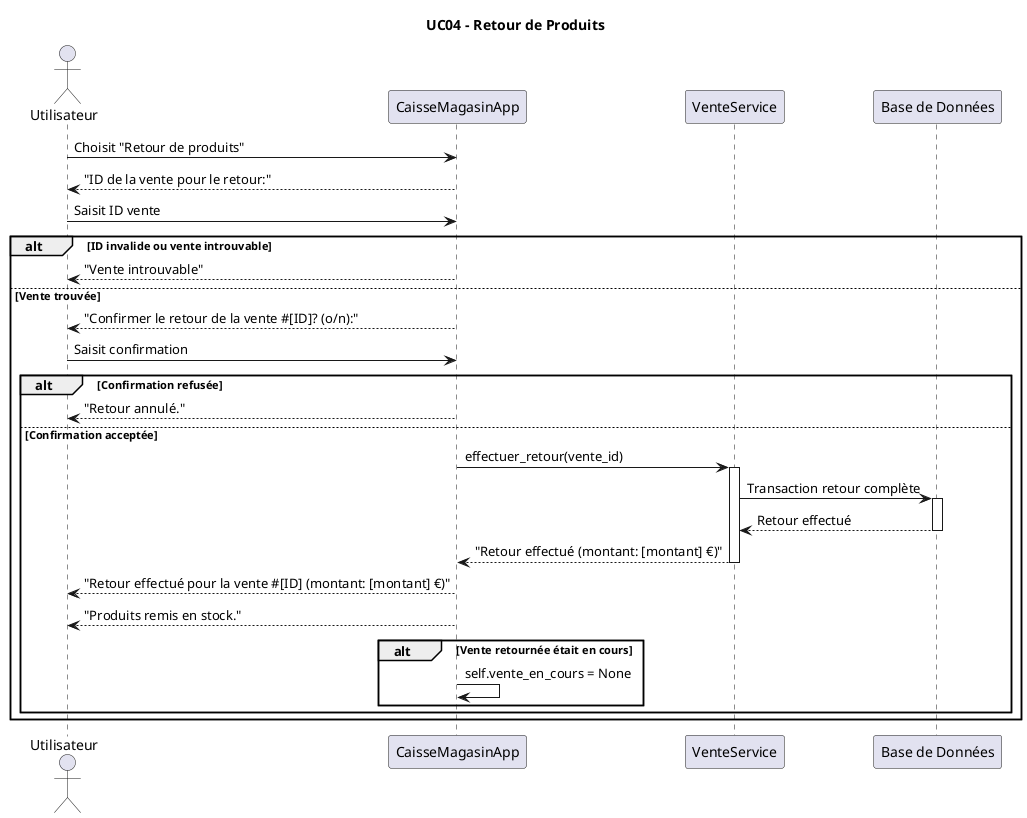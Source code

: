 @startuml UC04 - Retour de Produits

actor "Utilisateur" as User
participant "CaisseMagasinApp" as App
participant "VenteService" as VenteService
participant "Base de Données" as DB

title UC04 - Retour de Produits

User -> App : Choisit "Retour de produits"

App --> User : "ID de la vente pour le retour:"
User -> App : Saisit ID vente

alt ID invalide ou vente introuvable
    App --> User : "Vente introuvable"
    
else Vente trouvée
    App --> User : "Confirmer le retour de la vente #[ID]? (o/n):"
    User -> App : Saisit confirmation
    
    alt Confirmation refusée
        App --> User : "Retour annulé."
        
    else Confirmation acceptée
        App -> VenteService : effectuer_retour(vente_id)
        activate VenteService
        
        VenteService -> DB : Transaction retour complète
        activate DB

        DB --> VenteService : Retour effectué
        deactivate DB
        
        VenteService --> App : "Retour effectué (montant: [montant] €)"
        deactivate VenteService
        
        App --> User : "Retour effectué pour la vente #[ID] (montant: [montant] €)"
        App --> User : "Produits remis en stock."
        
        alt Vente retournée était en cours
            App -> App : self.vente_en_cours = None
        end
    end
end

@enduml 